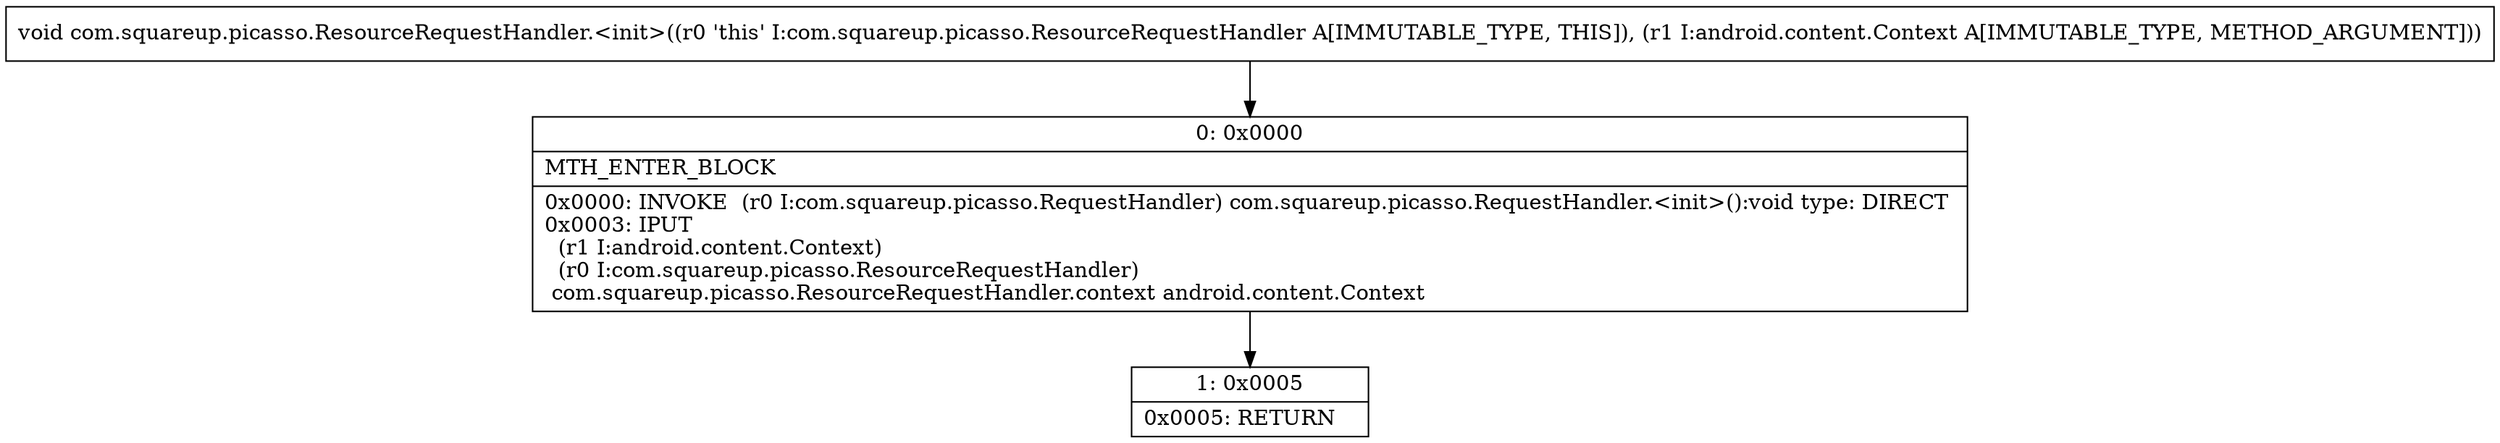 digraph "CFG forcom.squareup.picasso.ResourceRequestHandler.\<init\>(Landroid\/content\/Context;)V" {
Node_0 [shape=record,label="{0\:\ 0x0000|MTH_ENTER_BLOCK\l|0x0000: INVOKE  (r0 I:com.squareup.picasso.RequestHandler) com.squareup.picasso.RequestHandler.\<init\>():void type: DIRECT \l0x0003: IPUT  \l  (r1 I:android.content.Context)\l  (r0 I:com.squareup.picasso.ResourceRequestHandler)\l com.squareup.picasso.ResourceRequestHandler.context android.content.Context \l}"];
Node_1 [shape=record,label="{1\:\ 0x0005|0x0005: RETURN   \l}"];
MethodNode[shape=record,label="{void com.squareup.picasso.ResourceRequestHandler.\<init\>((r0 'this' I:com.squareup.picasso.ResourceRequestHandler A[IMMUTABLE_TYPE, THIS]), (r1 I:android.content.Context A[IMMUTABLE_TYPE, METHOD_ARGUMENT])) }"];
MethodNode -> Node_0;
Node_0 -> Node_1;
}

